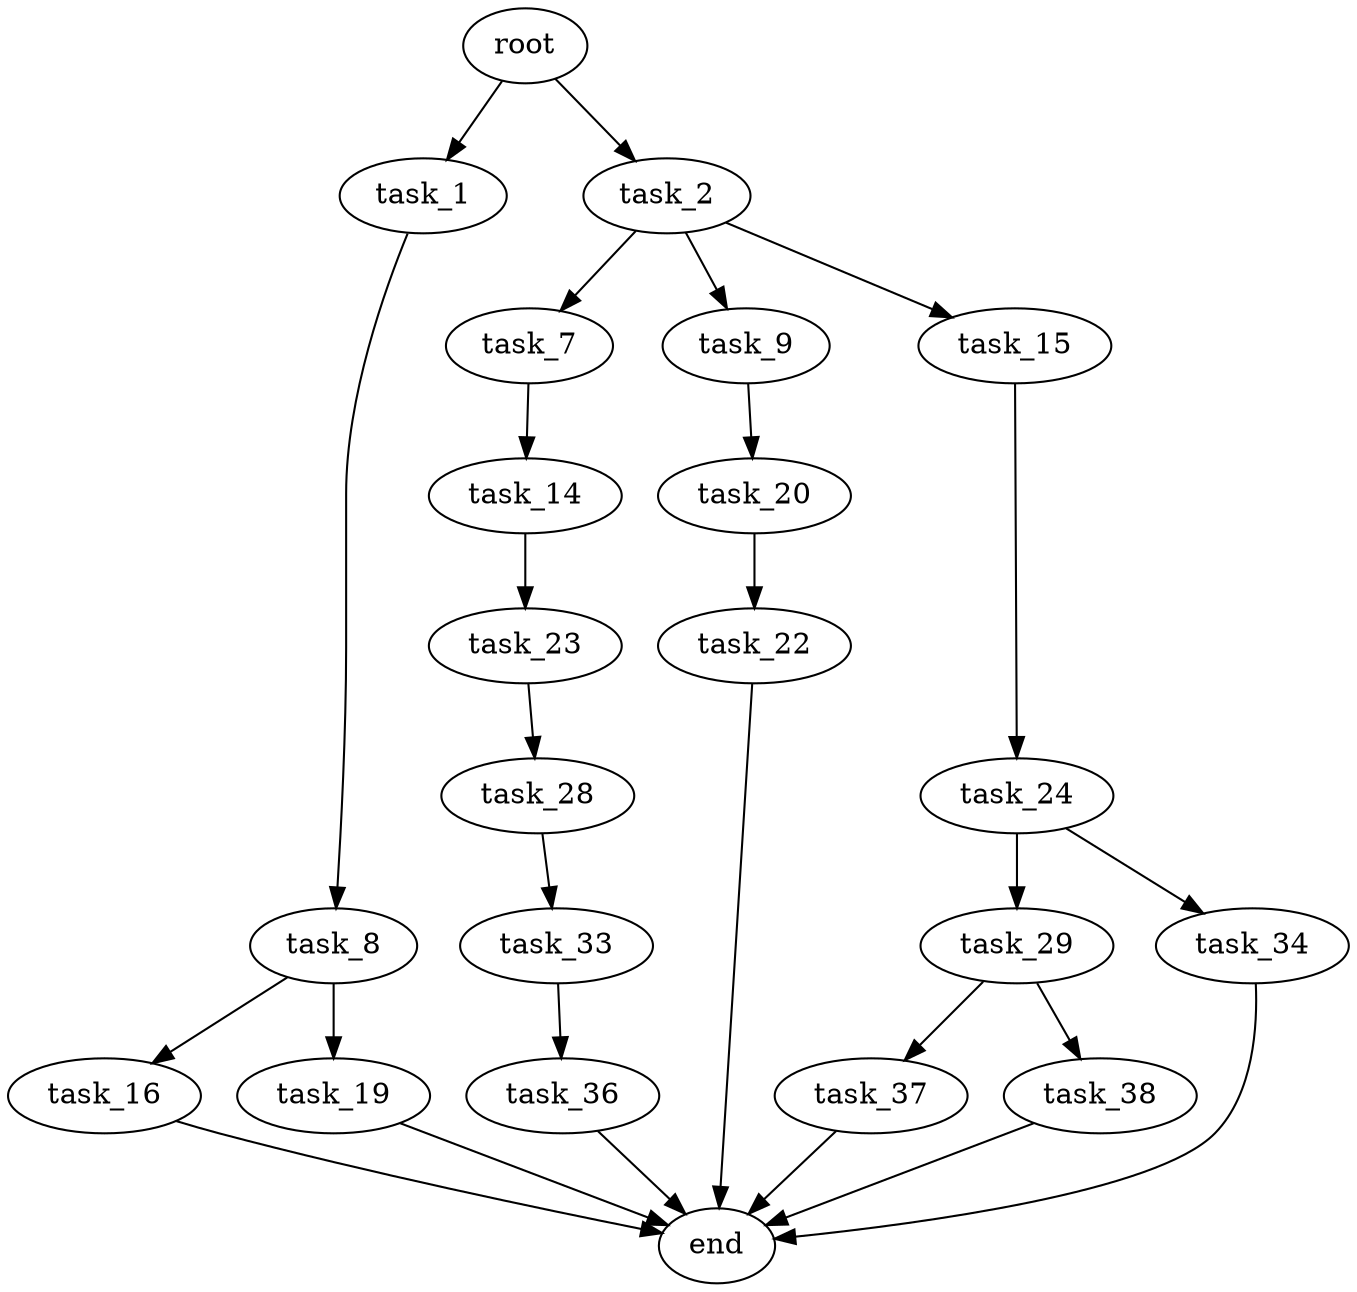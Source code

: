 digraph G {
  root [size="0.000000"];
  task_1 [size="414164797150.000000"];
  task_2 [size="152693581369.000000"];
  task_7 [size="781546427342.000000"];
  task_8 [size="115957509718.000000"];
  task_9 [size="185077745029.000000"];
  task_14 [size="12084722953.000000"];
  task_15 [size="28991029248.000000"];
  task_16 [size="15812448635.000000"];
  task_19 [size="9536233192.000000"];
  task_20 [size="1073741824000.000000"];
  task_22 [size="15083941589.000000"];
  task_23 [size="13963002781.000000"];
  task_24 [size="782757789696.000000"];
  task_28 [size="4034998431.000000"];
  task_29 [size="13031794488.000000"];
  task_33 [size="420390911633.000000"];
  task_34 [size="1589479300.000000"];
  task_36 [size="52218375473.000000"];
  task_37 [size="134217728000.000000"];
  task_38 [size="782757789696.000000"];
  end [size="0.000000"];

  root -> task_1 [size="1.000000"];
  root -> task_2 [size="1.000000"];
  task_1 -> task_8 [size="301989888.000000"];
  task_2 -> task_7 [size="134217728.000000"];
  task_2 -> task_9 [size="134217728.000000"];
  task_2 -> task_15 [size="134217728.000000"];
  task_7 -> task_14 [size="536870912.000000"];
  task_8 -> task_16 [size="134217728.000000"];
  task_8 -> task_19 [size="134217728.000000"];
  task_9 -> task_20 [size="209715200.000000"];
  task_14 -> task_23 [size="209715200.000000"];
  task_15 -> task_24 [size="75497472.000000"];
  task_16 -> end [size="1.000000"];
  task_19 -> end [size="1.000000"];
  task_20 -> task_22 [size="838860800.000000"];
  task_22 -> end [size="1.000000"];
  task_23 -> task_28 [size="838860800.000000"];
  task_24 -> task_29 [size="679477248.000000"];
  task_24 -> task_34 [size="679477248.000000"];
  task_28 -> task_33 [size="134217728.000000"];
  task_29 -> task_37 [size="536870912.000000"];
  task_29 -> task_38 [size="536870912.000000"];
  task_33 -> task_36 [size="536870912.000000"];
  task_34 -> end [size="1.000000"];
  task_36 -> end [size="1.000000"];
  task_37 -> end [size="1.000000"];
  task_38 -> end [size="1.000000"];
}
